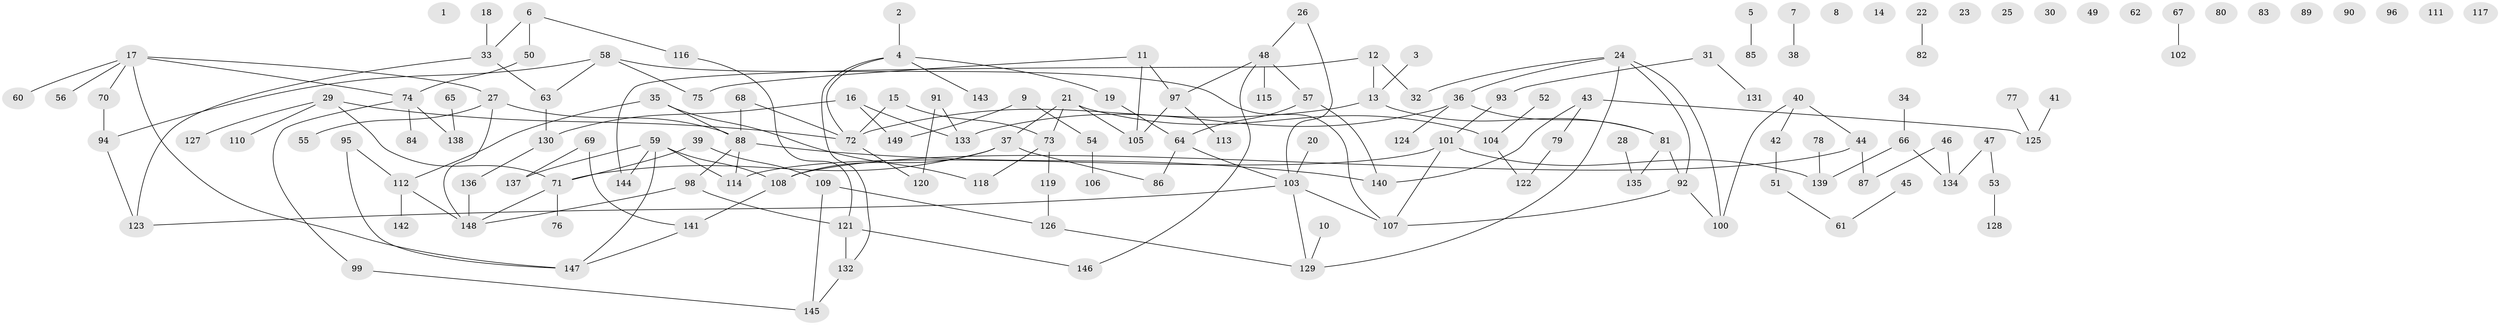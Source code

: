 // Generated by graph-tools (version 1.1) at 2025/00/03/09/25 03:00:42]
// undirected, 149 vertices, 169 edges
graph export_dot {
graph [start="1"]
  node [color=gray90,style=filled];
  1;
  2;
  3;
  4;
  5;
  6;
  7;
  8;
  9;
  10;
  11;
  12;
  13;
  14;
  15;
  16;
  17;
  18;
  19;
  20;
  21;
  22;
  23;
  24;
  25;
  26;
  27;
  28;
  29;
  30;
  31;
  32;
  33;
  34;
  35;
  36;
  37;
  38;
  39;
  40;
  41;
  42;
  43;
  44;
  45;
  46;
  47;
  48;
  49;
  50;
  51;
  52;
  53;
  54;
  55;
  56;
  57;
  58;
  59;
  60;
  61;
  62;
  63;
  64;
  65;
  66;
  67;
  68;
  69;
  70;
  71;
  72;
  73;
  74;
  75;
  76;
  77;
  78;
  79;
  80;
  81;
  82;
  83;
  84;
  85;
  86;
  87;
  88;
  89;
  90;
  91;
  92;
  93;
  94;
  95;
  96;
  97;
  98;
  99;
  100;
  101;
  102;
  103;
  104;
  105;
  106;
  107;
  108;
  109;
  110;
  111;
  112;
  113;
  114;
  115;
  116;
  117;
  118;
  119;
  120;
  121;
  122;
  123;
  124;
  125;
  126;
  127;
  128;
  129;
  130;
  131;
  132;
  133;
  134;
  135;
  136;
  137;
  138;
  139;
  140;
  141;
  142;
  143;
  144;
  145;
  146;
  147;
  148;
  149;
  2 -- 4;
  3 -- 13;
  4 -- 19;
  4 -- 72;
  4 -- 132;
  4 -- 143;
  5 -- 85;
  6 -- 33;
  6 -- 50;
  6 -- 116;
  7 -- 38;
  9 -- 54;
  9 -- 149;
  10 -- 129;
  11 -- 75;
  11 -- 97;
  11 -- 105;
  12 -- 13;
  12 -- 32;
  12 -- 144;
  13 -- 72;
  13 -- 81;
  15 -- 72;
  15 -- 73;
  16 -- 130;
  16 -- 133;
  16 -- 149;
  17 -- 27;
  17 -- 56;
  17 -- 60;
  17 -- 70;
  17 -- 74;
  17 -- 147;
  18 -- 33;
  19 -- 64;
  20 -- 103;
  21 -- 37;
  21 -- 73;
  21 -- 104;
  21 -- 105;
  22 -- 82;
  24 -- 32;
  24 -- 36;
  24 -- 92;
  24 -- 100;
  24 -- 129;
  26 -- 48;
  26 -- 103;
  27 -- 55;
  27 -- 88;
  27 -- 148;
  28 -- 135;
  29 -- 71;
  29 -- 72;
  29 -- 110;
  29 -- 127;
  31 -- 93;
  31 -- 131;
  33 -- 63;
  33 -- 123;
  34 -- 66;
  35 -- 88;
  35 -- 112;
  35 -- 118;
  36 -- 81;
  36 -- 124;
  36 -- 133;
  37 -- 71;
  37 -- 86;
  37 -- 108;
  39 -- 71;
  39 -- 109;
  40 -- 42;
  40 -- 44;
  40 -- 100;
  41 -- 125;
  42 -- 51;
  43 -- 79;
  43 -- 125;
  43 -- 140;
  44 -- 87;
  44 -- 108;
  45 -- 61;
  46 -- 87;
  46 -- 134;
  47 -- 53;
  47 -- 134;
  48 -- 57;
  48 -- 97;
  48 -- 115;
  48 -- 146;
  50 -- 74;
  51 -- 61;
  52 -- 104;
  53 -- 128;
  54 -- 106;
  57 -- 64;
  57 -- 140;
  58 -- 63;
  58 -- 75;
  58 -- 94;
  58 -- 107;
  59 -- 108;
  59 -- 114;
  59 -- 137;
  59 -- 144;
  59 -- 147;
  63 -- 130;
  64 -- 86;
  64 -- 103;
  65 -- 138;
  66 -- 134;
  66 -- 139;
  67 -- 102;
  68 -- 72;
  68 -- 88;
  69 -- 137;
  69 -- 141;
  70 -- 94;
  71 -- 76;
  71 -- 148;
  72 -- 120;
  73 -- 118;
  73 -- 119;
  74 -- 84;
  74 -- 99;
  74 -- 138;
  77 -- 125;
  78 -- 139;
  79 -- 122;
  81 -- 92;
  81 -- 135;
  88 -- 98;
  88 -- 114;
  88 -- 140;
  91 -- 120;
  91 -- 133;
  92 -- 100;
  92 -- 107;
  93 -- 101;
  94 -- 123;
  95 -- 112;
  95 -- 147;
  97 -- 105;
  97 -- 113;
  98 -- 121;
  98 -- 148;
  99 -- 145;
  101 -- 107;
  101 -- 114;
  101 -- 139;
  103 -- 107;
  103 -- 123;
  103 -- 129;
  104 -- 122;
  108 -- 141;
  109 -- 126;
  109 -- 145;
  112 -- 142;
  112 -- 148;
  116 -- 121;
  119 -- 126;
  121 -- 132;
  121 -- 146;
  126 -- 129;
  130 -- 136;
  132 -- 145;
  136 -- 148;
  141 -- 147;
}
